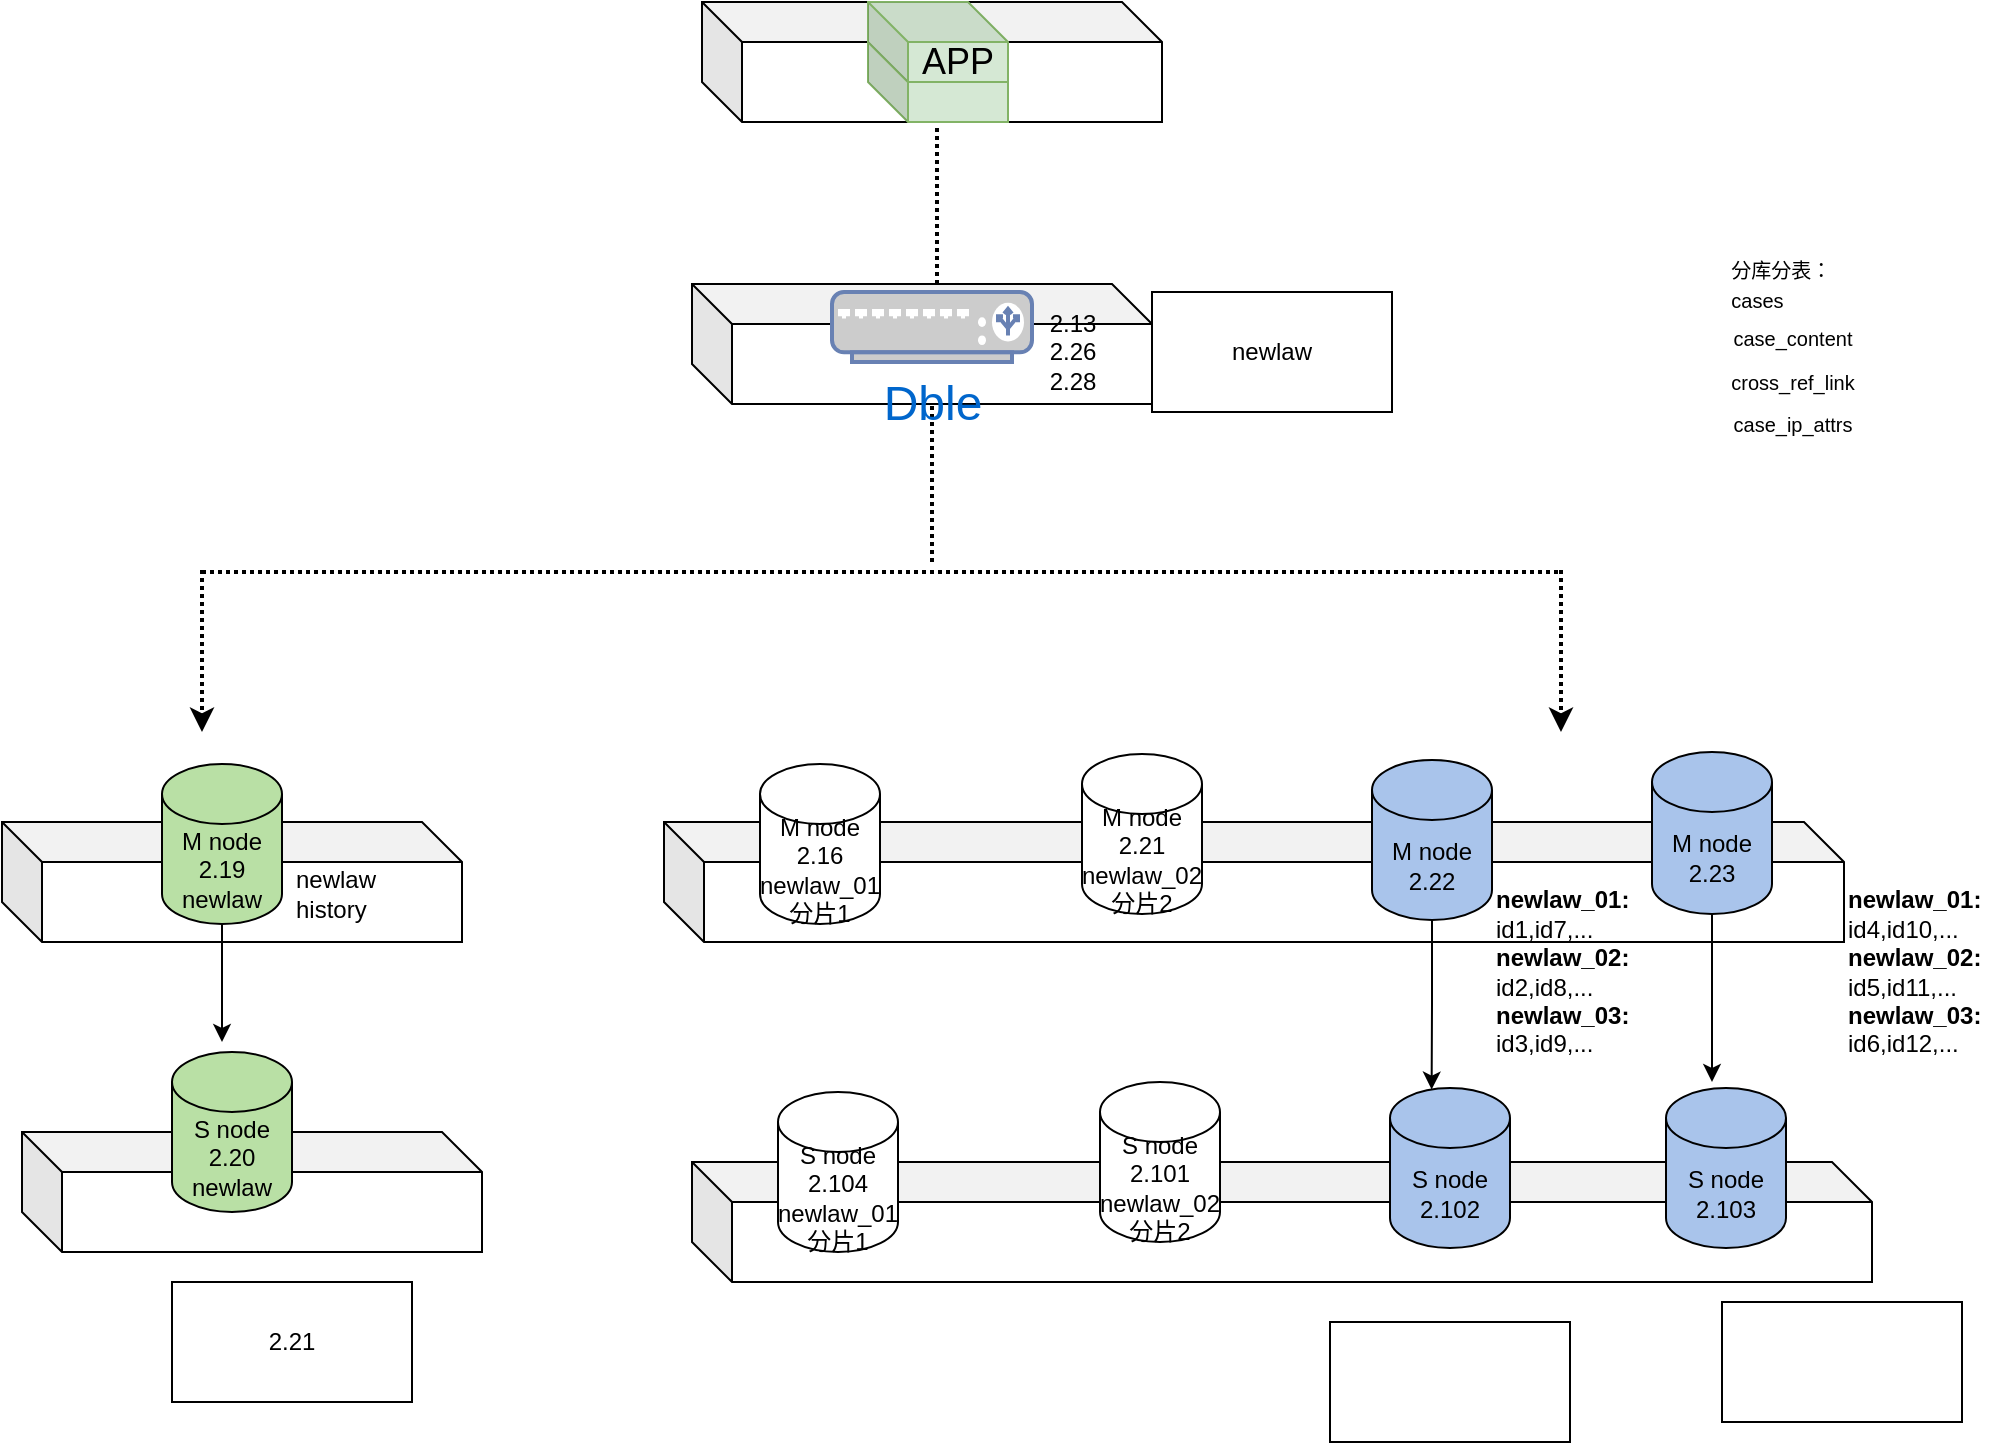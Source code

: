<mxfile version="18.0.6" type="github">
  <diagram id="j-rCefn72ytLqk8BoCXE" name="Page-1">
    <mxGraphModel dx="1258" dy="484" grid="1" gridSize="10" guides="1" tooltips="1" connect="1" arrows="1" fold="1" page="1" pageScale="1" pageWidth="1169" pageHeight="827" math="0" shadow="0">
      <root>
        <mxCell id="0" />
        <mxCell id="1" parent="0" />
        <mxCell id="BMvWIDHhbsveti_zvsIt-1" value="" style="shape=cube;whiteSpace=wrap;html=1;boundedLbl=1;backgroundOutline=1;darkOpacity=0.05;darkOpacity2=0.1;" parent="1" vertex="1">
          <mxGeometry x="431" y="530" width="590" height="60" as="geometry" />
        </mxCell>
        <mxCell id="BMvWIDHhbsveti_zvsIt-3" value="M node 2.21&lt;br&gt;newlaw_02&lt;br&gt;分片2" style="shape=cylinder3;whiteSpace=wrap;html=1;boundedLbl=1;backgroundOutline=1;size=15;" parent="1" vertex="1">
          <mxGeometry x="640" y="496" width="60" height="80" as="geometry" />
        </mxCell>
        <mxCell id="Rm1kZXsYe9PU0bUZ6z79-11" style="edgeStyle=orthogonalEdgeStyle;rounded=0;orthogonalLoop=1;jettySize=auto;html=1;exitX=0.5;exitY=1;exitDx=0;exitDy=0;exitPerimeter=0;entryX=0.347;entryY=0.01;entryDx=0;entryDy=0;entryPerimeter=0;" edge="1" parent="1" source="BMvWIDHhbsveti_zvsIt-4" target="BMvWIDHhbsveti_zvsIt-18">
          <mxGeometry relative="1" as="geometry" />
        </mxCell>
        <mxCell id="BMvWIDHhbsveti_zvsIt-4" value="M node 2.22" style="shape=cylinder3;whiteSpace=wrap;html=1;boundedLbl=1;backgroundOutline=1;size=15;fillColor=#A9C4EB;" parent="1" vertex="1">
          <mxGeometry x="785" y="499" width="60" height="80" as="geometry" />
        </mxCell>
        <mxCell id="Rm1kZXsYe9PU0bUZ6z79-12" style="edgeStyle=orthogonalEdgeStyle;rounded=0;orthogonalLoop=1;jettySize=auto;html=1;exitX=0.5;exitY=1;exitDx=0;exitDy=0;exitPerimeter=0;" edge="1" parent="1" source="BMvWIDHhbsveti_zvsIt-5">
          <mxGeometry relative="1" as="geometry">
            <mxPoint x="955" y="660" as="targetPoint" />
          </mxGeometry>
        </mxCell>
        <mxCell id="BMvWIDHhbsveti_zvsIt-5" value="M node 2.23" style="shape=cylinder3;whiteSpace=wrap;html=1;boundedLbl=1;backgroundOutline=1;size=15;fillColor=#A9C4EB;" parent="1" vertex="1">
          <mxGeometry x="925" y="495" width="60" height="81" as="geometry" />
        </mxCell>
        <mxCell id="BMvWIDHhbsveti_zvsIt-6" value="M node 2.16&lt;br&gt;newlaw_01&lt;br&gt;分片1" style="shape=cylinder3;whiteSpace=wrap;html=1;boundedLbl=1;backgroundOutline=1;size=15;" parent="1" vertex="1">
          <mxGeometry x="479" y="501" width="60" height="80" as="geometry" />
        </mxCell>
        <mxCell id="BMvWIDHhbsveti_zvsIt-7" value="" style="shape=cube;whiteSpace=wrap;html=1;boundedLbl=1;backgroundOutline=1;darkOpacity=0.05;darkOpacity2=0.1;" parent="1" vertex="1">
          <mxGeometry x="100" y="530" width="230" height="60" as="geometry" />
        </mxCell>
        <mxCell id="Rm1kZXsYe9PU0bUZ6z79-13" style="edgeStyle=orthogonalEdgeStyle;rounded=0;orthogonalLoop=1;jettySize=auto;html=1;exitX=0.5;exitY=1;exitDx=0;exitDy=0;exitPerimeter=0;" edge="1" parent="1" source="BMvWIDHhbsveti_zvsIt-8">
          <mxGeometry relative="1" as="geometry">
            <mxPoint x="210" y="640" as="targetPoint" />
          </mxGeometry>
        </mxCell>
        <mxCell id="BMvWIDHhbsveti_zvsIt-8" value="M node 2.19&lt;br&gt;newlaw" style="shape=cylinder3;whiteSpace=wrap;html=1;boundedLbl=1;backgroundOutline=1;size=15;fillColor=#B9E0A5;" parent="1" vertex="1">
          <mxGeometry x="180" y="501" width="60" height="80" as="geometry" />
        </mxCell>
        <mxCell id="BMvWIDHhbsveti_zvsIt-12" value="&lt;b&gt;newlaw_01:&lt;/b&gt;&lt;br&gt;id1,id7,...&lt;br&gt;&lt;b&gt;newlaw_02:&lt;/b&gt;&lt;br&gt;id2,id8,...&lt;br&gt;&lt;b&gt;newlaw_03:&lt;/b&gt;&lt;br&gt;id3,id9,..." style="text;html=1;resizable=0;autosize=1;align=left;verticalAlign=middle;points=[];fillColor=none;strokeColor=none;rounded=0;" parent="1" vertex="1">
          <mxGeometry x="845" y="560" width="80" height="90" as="geometry" />
        </mxCell>
        <mxCell id="BMvWIDHhbsveti_zvsIt-13" value="&lt;b&gt;newlaw_01:&lt;/b&gt;&lt;br&gt;id4,id10,...&lt;br&gt;&lt;b&gt;newlaw_02:&lt;br&gt;&lt;/b&gt;id5,id11,...&lt;br&gt;&lt;b&gt;newlaw_03:&lt;br&gt;&lt;/b&gt;id6,id12,..." style="text;html=1;resizable=0;autosize=1;align=left;verticalAlign=middle;points=[];fillColor=none;strokeColor=none;rounded=0;" parent="1" vertex="1">
          <mxGeometry x="1021" y="560" width="80" height="90" as="geometry" />
        </mxCell>
        <mxCell id="BMvWIDHhbsveti_zvsIt-14" value="" style="shape=cube;whiteSpace=wrap;html=1;boundedLbl=1;backgroundOutline=1;darkOpacity=0.05;darkOpacity2=0.1;" parent="1" vertex="1">
          <mxGeometry x="110" y="685" width="230" height="60" as="geometry" />
        </mxCell>
        <mxCell id="BMvWIDHhbsveti_zvsIt-15" value="S node 2.20&lt;br&gt;newlaw" style="shape=cylinder3;whiteSpace=wrap;html=1;boundedLbl=1;backgroundOutline=1;size=15;fillColor=#B9E0A5;" parent="1" vertex="1">
          <mxGeometry x="185" y="645" width="60" height="80" as="geometry" />
        </mxCell>
        <mxCell id="BMvWIDHhbsveti_zvsIt-16" value="" style="shape=cube;whiteSpace=wrap;html=1;boundedLbl=1;backgroundOutline=1;darkOpacity=0.05;darkOpacity2=0.1;" parent="1" vertex="1">
          <mxGeometry x="445" y="700" width="590" height="60" as="geometry" />
        </mxCell>
        <mxCell id="BMvWIDHhbsveti_zvsIt-17" value="S node 2.101&lt;br&gt;newlaw_02&lt;br&gt;分片2" style="shape=cylinder3;whiteSpace=wrap;html=1;boundedLbl=1;backgroundOutline=1;size=15;" parent="1" vertex="1">
          <mxGeometry x="649" y="660" width="60" height="80" as="geometry" />
        </mxCell>
        <mxCell id="BMvWIDHhbsveti_zvsIt-18" value="S node 2.102" style="shape=cylinder3;whiteSpace=wrap;html=1;boundedLbl=1;backgroundOutline=1;size=15;fillColor=#A9C4EB;" parent="1" vertex="1">
          <mxGeometry x="794" y="663" width="60" height="80" as="geometry" />
        </mxCell>
        <mxCell id="BMvWIDHhbsveti_zvsIt-19" value="S node 2.103" style="shape=cylinder3;whiteSpace=wrap;html=1;boundedLbl=1;backgroundOutline=1;size=15;fillColor=#A9C4EB;" parent="1" vertex="1">
          <mxGeometry x="932" y="663" width="60" height="80" as="geometry" />
        </mxCell>
        <mxCell id="BMvWIDHhbsveti_zvsIt-20" value="S node 2.104&lt;br&gt;newlaw_01&lt;br&gt;分片1" style="shape=cylinder3;whiteSpace=wrap;html=1;boundedLbl=1;backgroundOutline=1;size=15;" parent="1" vertex="1">
          <mxGeometry x="488" y="665" width="60" height="80" as="geometry" />
        </mxCell>
        <mxCell id="BMvWIDHhbsveti_zvsIt-21" value="" style="endArrow=none;html=1;rounded=0;dashed=1;strokeWidth=2;dashPattern=1 1;" parent="1" edge="1">
          <mxGeometry width="50" height="50" relative="1" as="geometry">
            <mxPoint x="200" y="405" as="sourcePoint" />
            <mxPoint x="880" y="405" as="targetPoint" />
          </mxGeometry>
        </mxCell>
        <mxCell id="BMvWIDHhbsveti_zvsIt-22" value="" style="endArrow=classic;html=1;rounded=0;strokeWidth=2;dashed=1;dashPattern=1 1;" parent="1" edge="1">
          <mxGeometry width="50" height="50" relative="1" as="geometry">
            <mxPoint x="200" y="404" as="sourcePoint" />
            <mxPoint x="200" y="485" as="targetPoint" />
          </mxGeometry>
        </mxCell>
        <mxCell id="BMvWIDHhbsveti_zvsIt-23" value="" style="endArrow=classic;html=1;rounded=0;strokeWidth=2;dashed=1;dashPattern=1 1;" parent="1" edge="1">
          <mxGeometry width="50" height="50" relative="1" as="geometry">
            <mxPoint x="879.5" y="404" as="sourcePoint" />
            <mxPoint x="879.5" y="485" as="targetPoint" />
          </mxGeometry>
        </mxCell>
        <mxCell id="BMvWIDHhbsveti_zvsIt-24" value="" style="shape=cube;whiteSpace=wrap;html=1;boundedLbl=1;backgroundOutline=1;darkOpacity=0.05;darkOpacity2=0.1;" parent="1" vertex="1">
          <mxGeometry x="445" y="261" width="230" height="60" as="geometry" />
        </mxCell>
        <mxCell id="BMvWIDHhbsveti_zvsIt-32" value="" style="shape=cube;whiteSpace=wrap;html=1;boundedLbl=1;backgroundOutline=1;darkOpacity=0.05;darkOpacity2=0.1;" parent="1" vertex="1">
          <mxGeometry x="450" y="120" width="230" height="60" as="geometry" />
        </mxCell>
        <mxCell id="BMvWIDHhbsveti_zvsIt-35" value="" style="shape=cube;whiteSpace=wrap;html=1;boundedLbl=1;backgroundOutline=1;darkOpacity=0.05;darkOpacity2=0.1;fillColor=#d5e8d4;strokeColor=#82b366;" parent="1" vertex="1">
          <mxGeometry x="533" y="140" width="70" height="40" as="geometry" />
        </mxCell>
        <mxCell id="BMvWIDHhbsveti_zvsIt-36" value="&lt;font style=&quot;font-size: 18px&quot;&gt;APP&lt;/font&gt;" style="shape=cube;whiteSpace=wrap;html=1;boundedLbl=1;backgroundOutline=1;darkOpacity=0.05;darkOpacity2=0.1;fillColor=#d5e8d4;strokeColor=#82b366;" parent="1" vertex="1">
          <mxGeometry x="533" y="120" width="70" height="40" as="geometry" />
        </mxCell>
        <mxCell id="BMvWIDHhbsveti_zvsIt-37" value="" style="endArrow=none;dashed=1;html=1;dashPattern=1 1;strokeWidth=2;rounded=0;fontSize=18;fontColor=#000000;" parent="1" edge="1">
          <mxGeometry width="50" height="50" relative="1" as="geometry">
            <mxPoint x="565" y="400" as="sourcePoint" />
            <mxPoint x="565" y="321" as="targetPoint" />
          </mxGeometry>
        </mxCell>
        <mxCell id="BMvWIDHhbsveti_zvsIt-38" value="" style="endArrow=none;dashed=1;html=1;dashPattern=1 1;strokeWidth=2;rounded=0;fontSize=18;fontColor=#000000;" parent="1" edge="1">
          <mxGeometry width="50" height="50" relative="1" as="geometry">
            <mxPoint x="567.5" y="261" as="sourcePoint" />
            <mxPoint x="567.5" y="182" as="targetPoint" />
          </mxGeometry>
        </mxCell>
        <mxCell id="BMvWIDHhbsveti_zvsIt-39" value="&lt;div style=&quot;text-align: left&quot;&gt;&lt;span style=&quot;font-size: 10px&quot;&gt;分库分表：&lt;/span&gt;&lt;/div&gt;&lt;font style=&quot;font-size: 10px&quot;&gt;&lt;div style=&quot;text-align: left&quot;&gt;&lt;span&gt;cases&lt;/span&gt;&lt;/div&gt;case_content&lt;br style=&quot;font-size: 10px&quot;&gt;cross_ref_link&lt;br&gt;case_ip_attrs&lt;br&gt;&lt;/font&gt;" style="text;html=1;resizable=0;autosize=1;align=center;verticalAlign=middle;points=[];fillColor=none;strokeColor=none;rounded=0;fontSize=18;fontColor=#000000;" parent="1" vertex="1">
          <mxGeometry x="950" y="231" width="90" height="120" as="geometry" />
        </mxCell>
        <mxCell id="gy2y5vexmjJmt5THN5rL-1" value="&lt;font style=&quot;font-size: 24px&quot;&gt;Dble&lt;/font&gt;" style="fontColor=#0066CC;verticalAlign=top;verticalLabelPosition=bottom;labelPosition=center;align=center;html=1;outlineConnect=0;fillColor=#CCCCCC;strokeColor=#6881B3;gradientColor=none;gradientDirection=north;strokeWidth=2;shape=mxgraph.networks.load_balancer;" parent="1" vertex="1">
          <mxGeometry x="515" y="265" width="100" height="35" as="geometry" />
        </mxCell>
        <mxCell id="gy2y5vexmjJmt5THN5rL-3" value="2.13&lt;br&gt;2.26&lt;br&gt;2.28" style="text;html=1;resizable=0;autosize=1;align=center;verticalAlign=middle;points=[];fillColor=none;strokeColor=none;rounded=0;fontSize=12;" parent="1" vertex="1">
          <mxGeometry x="615" y="270" width="40" height="50" as="geometry" />
        </mxCell>
        <mxCell id="Rm1kZXsYe9PU0bUZ6z79-1" value="newlaw&lt;br&gt;history" style="text;html=1;resizable=0;autosize=1;align=left;verticalAlign=middle;points=[];fillColor=none;strokeColor=none;rounded=0;" vertex="1" parent="1">
          <mxGeometry x="245" y="551" width="60" height="30" as="geometry" />
        </mxCell>
        <mxCell id="Rm1kZXsYe9PU0bUZ6z79-14" value="2.21" style="rounded=0;whiteSpace=wrap;html=1;" vertex="1" parent="1">
          <mxGeometry x="185" y="760" width="120" height="60" as="geometry" />
        </mxCell>
        <mxCell id="Rm1kZXsYe9PU0bUZ6z79-16" value="" style="rounded=0;whiteSpace=wrap;html=1;" vertex="1" parent="1">
          <mxGeometry x="764" y="780" width="120" height="60" as="geometry" />
        </mxCell>
        <mxCell id="Rm1kZXsYe9PU0bUZ6z79-17" value="" style="rounded=0;whiteSpace=wrap;html=1;" vertex="1" parent="1">
          <mxGeometry x="960" y="770" width="120" height="60" as="geometry" />
        </mxCell>
        <mxCell id="Rm1kZXsYe9PU0bUZ6z79-18" value="newlaw" style="rounded=0;whiteSpace=wrap;html=1;" vertex="1" parent="1">
          <mxGeometry x="675" y="265" width="120" height="60" as="geometry" />
        </mxCell>
      </root>
    </mxGraphModel>
  </diagram>
</mxfile>
